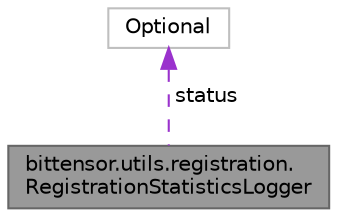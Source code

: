 digraph "bittensor.utils.registration.RegistrationStatisticsLogger"
{
 // LATEX_PDF_SIZE
  bgcolor="transparent";
  edge [fontname=Helvetica,fontsize=10,labelfontname=Helvetica,labelfontsize=10];
  node [fontname=Helvetica,fontsize=10,shape=box,height=0.2,width=0.4];
  Node1 [label="bittensor.utils.registration.\lRegistrationStatisticsLogger",height=0.2,width=0.4,color="gray40", fillcolor="grey60", style="filled", fontcolor="black",tooltip=" "];
  Node2 -> Node1 [dir="back",color="darkorchid3",style="dashed",label=" status" ];
  Node2 [label="Optional",height=0.2,width=0.4,color="grey75", fillcolor="white", style="filled",tooltip=" "];
}
